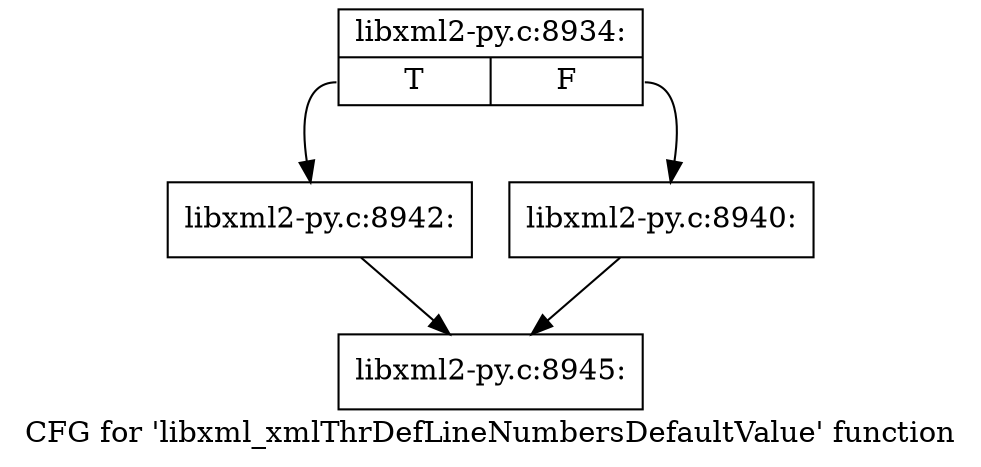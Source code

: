 digraph "CFG for 'libxml_xmlThrDefLineNumbersDefaultValue' function" {
	label="CFG for 'libxml_xmlThrDefLineNumbersDefaultValue' function";

	Node0x44c3250 [shape=record,label="{libxml2-py.c:8934:|{<s0>T|<s1>F}}"];
	Node0x44c3250:s0 -> Node0x44c4b50;
	Node0x44c3250:s1 -> Node0x44c4b00;
	Node0x44c4b00 [shape=record,label="{libxml2-py.c:8940:}"];
	Node0x44c4b00 -> Node0x44c2130;
	Node0x44c4b50 [shape=record,label="{libxml2-py.c:8942:}"];
	Node0x44c4b50 -> Node0x44c2130;
	Node0x44c2130 [shape=record,label="{libxml2-py.c:8945:}"];
}
